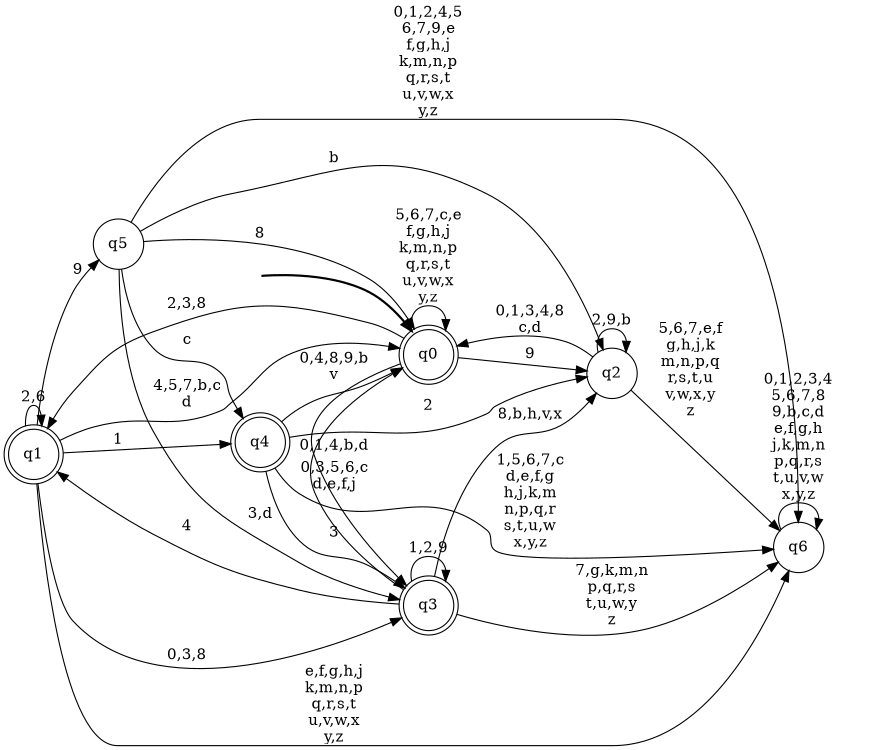 digraph BlueStar {
__start0 [style = invis, shape = none, label = "", width = 0, height = 0];

rankdir=LR;
size="8,5";

s0 [style="rounded,filled", color="black", fillcolor="white" shape="doublecircle", label="q0"];
s1 [style="rounded,filled", color="black", fillcolor="white" shape="doublecircle", label="q1"];
s2 [style="filled", color="black", fillcolor="white" shape="circle", label="q2"];
s3 [style="rounded,filled", color="black", fillcolor="white" shape="doublecircle", label="q3"];
s4 [style="rounded,filled", color="black", fillcolor="white" shape="doublecircle", label="q4"];
s5 [style="filled", color="black", fillcolor="white" shape="circle", label="q5"];
s6 [style="filled", color="black", fillcolor="white" shape="circle", label="q6"];
subgraph cluster_main { 
	graph [pad=".75", ranksep="0.15", nodesep="0.15"];
	 style=invis; 
	__start0 -> s0 [penwidth=2];
}
s0 -> s0 [label="5,6,7,c,e\nf,g,h,j\nk,m,n,p\nq,r,s,t\nu,v,w,x\ny,z"];
s0 -> s1 [label="2,3,8"];
s0 -> s2 [label="9"];
s0 -> s3 [label="0,1,4,b,d"];
s1 -> s0 [label="4,5,7,b,c\nd"];
s1 -> s1 [label="2,6"];
s1 -> s3 [label="0,3,8"];
s1 -> s4 [label="1"];
s1 -> s5 [label="9"];
s1 -> s6 [label="e,f,g,h,j\nk,m,n,p\nq,r,s,t\nu,v,w,x\ny,z"];
s2 -> s0 [label="0,1,3,4,8\nc,d"];
s2 -> s2 [label="2,9,b"];
s2 -> s6 [label="5,6,7,e,f\ng,h,j,k\nm,n,p,q\nr,s,t,u\nv,w,x,y\nz"];
s3 -> s0 [label="0,3,5,6,c\nd,e,f,j"];
s3 -> s1 [label="4"];
s3 -> s2 [label="8,b,h,v,x"];
s3 -> s3 [label="1,2,9"];
s3 -> s6 [label="7,g,k,m,n\np,q,r,s\nt,u,w,y\nz"];
s4 -> s0 [label="0,4,8,9,b\nv"];
s4 -> s2 [label="2"];
s4 -> s3 [label="3"];
s4 -> s6 [label="1,5,6,7,c\nd,e,f,g\nh,j,k,m\nn,p,q,r\ns,t,u,w\nx,y,z"];
s5 -> s0 [label="8"];
s5 -> s2 [label="b"];
s5 -> s3 [label="3,d"];
s5 -> s4 [label="c"];
s5 -> s6 [label="0,1,2,4,5\n6,7,9,e\nf,g,h,j\nk,m,n,p\nq,r,s,t\nu,v,w,x\ny,z"];
s6 -> s6 [label="0,1,2,3,4\n5,6,7,8\n9,b,c,d\ne,f,g,h\nj,k,m,n\np,q,r,s\nt,u,v,w\nx,y,z"];

}